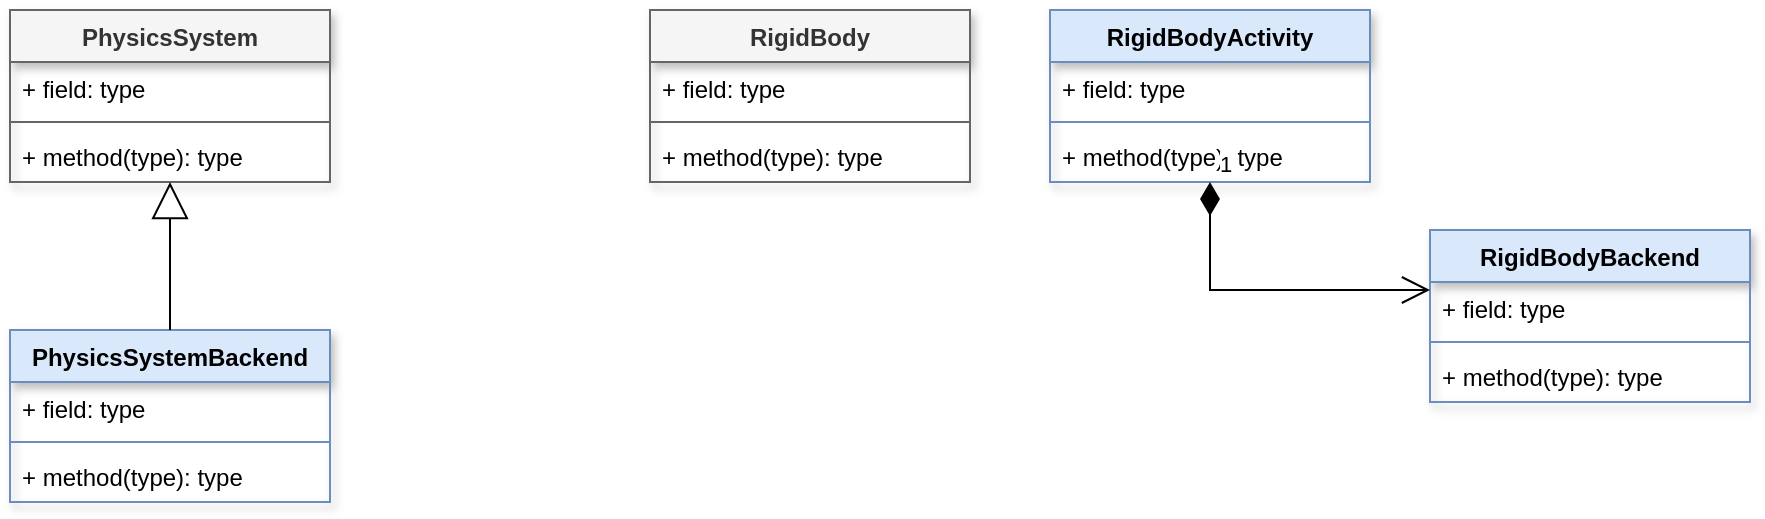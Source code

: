<mxfile version="20.6.2" type="device" pages="2"><diagram id="IqkhqS0OmgUyRAA0ymDU" name="ページ1"><mxGraphModel dx="2526" dy="1250" grid="1" gridSize="10" guides="1" tooltips="1" connect="1" arrows="1" fold="1" page="1" pageScale="1" pageWidth="4681" pageHeight="3300" math="0" shadow="0"><root><mxCell id="0"/><mxCell id="1" parent="0"/><mxCell id="cXSUUepkn9Y29KgFiq0U-1" value="PhysicsSystem" style="swimlane;fontStyle=1;align=center;verticalAlign=top;childLayout=stackLayout;horizontal=1;startSize=26;horizontalStack=0;resizeParent=1;resizeParentMax=0;resizeLast=0;collapsible=1;marginBottom=0;fillColor=#f5f5f5;fontColor=#333333;strokeColor=#666666;shadow=1;" parent="1" vertex="1"><mxGeometry x="820" y="210" width="160" height="86" as="geometry"/></mxCell><mxCell id="cXSUUepkn9Y29KgFiq0U-2" value="+ field: type" style="text;strokeColor=none;fillColor=none;align=left;verticalAlign=top;rounded=0;shadow=1;spacingLeft=4;spacingRight=4;" parent="cXSUUepkn9Y29KgFiq0U-1" vertex="1"><mxGeometry y="26" width="160" height="26" as="geometry"/></mxCell><mxCell id="cXSUUepkn9Y29KgFiq0U-3" value="" style="line;strokeWidth=1;fillColor=none;align=left;verticalAlign=middle;spacingTop=-1;spacingLeft=3;spacingRight=3;rotatable=0;labelPosition=right;points=[];portConstraint=eastwest;strokeColor=inherit;" parent="cXSUUepkn9Y29KgFiq0U-1" vertex="1"><mxGeometry y="52" width="160" height="8" as="geometry"/></mxCell><mxCell id="cXSUUepkn9Y29KgFiq0U-4" value="+ method(type): type" style="text;strokeColor=none;fillColor=none;align=left;verticalAlign=top;rounded=0;shadow=1;spacingLeft=4;spacingRight=4;" parent="cXSUUepkn9Y29KgFiq0U-1" vertex="1"><mxGeometry y="60" width="160" height="26" as="geometry"/></mxCell><mxCell id="cXSUUepkn9Y29KgFiq0U-5" value="PhysicsSystemBackend" style="swimlane;fontStyle=1;align=center;verticalAlign=top;childLayout=stackLayout;horizontal=1;startSize=26;horizontalStack=0;resizeParent=1;resizeParentMax=0;resizeLast=0;collapsible=1;marginBottom=0;fillColor=#dae8fc;strokeColor=#6c8ebf;shadow=1;" parent="1" vertex="1"><mxGeometry x="820" y="370" width="160" height="86" as="geometry"/></mxCell><mxCell id="cXSUUepkn9Y29KgFiq0U-6" value="+ field: type" style="text;strokeColor=none;fillColor=none;align=left;verticalAlign=top;rounded=0;shadow=1;spacingLeft=4;spacingRight=4;" parent="cXSUUepkn9Y29KgFiq0U-5" vertex="1"><mxGeometry y="26" width="160" height="26" as="geometry"/></mxCell><mxCell id="cXSUUepkn9Y29KgFiq0U-7" value="" style="line;strokeWidth=1;fillColor=none;align=left;verticalAlign=middle;spacingTop=-1;spacingLeft=3;spacingRight=3;rotatable=0;labelPosition=right;points=[];portConstraint=eastwest;strokeColor=inherit;" parent="cXSUUepkn9Y29KgFiq0U-5" vertex="1"><mxGeometry y="52" width="160" height="8" as="geometry"/></mxCell><mxCell id="cXSUUepkn9Y29KgFiq0U-8" value="+ method(type): type" style="text;strokeColor=none;fillColor=none;align=left;verticalAlign=top;rounded=0;shadow=1;spacingLeft=4;spacingRight=4;" parent="cXSUUepkn9Y29KgFiq0U-5" vertex="1"><mxGeometry y="60" width="160" height="26" as="geometry"/></mxCell><mxCell id="cXSUUepkn9Y29KgFiq0U-9" value="RigidBody" style="swimlane;fontStyle=1;align=center;verticalAlign=top;childLayout=stackLayout;horizontal=1;startSize=26;horizontalStack=0;resizeParent=1;resizeParentMax=0;resizeLast=0;collapsible=1;marginBottom=0;fillColor=#f5f5f5;fontColor=#333333;strokeColor=#666666;shadow=1;" parent="1" vertex="1"><mxGeometry x="1140" y="210" width="160" height="86" as="geometry"/></mxCell><mxCell id="cXSUUepkn9Y29KgFiq0U-10" value="+ field: type" style="text;strokeColor=none;fillColor=none;align=left;verticalAlign=top;rounded=0;shadow=1;spacingLeft=4;spacingRight=4;" parent="cXSUUepkn9Y29KgFiq0U-9" vertex="1"><mxGeometry y="26" width="160" height="26" as="geometry"/></mxCell><mxCell id="cXSUUepkn9Y29KgFiq0U-11" value="" style="line;strokeWidth=1;fillColor=none;align=left;verticalAlign=middle;spacingTop=-1;spacingLeft=3;spacingRight=3;rotatable=0;labelPosition=right;points=[];portConstraint=eastwest;strokeColor=inherit;" parent="cXSUUepkn9Y29KgFiq0U-9" vertex="1"><mxGeometry y="52" width="160" height="8" as="geometry"/></mxCell><mxCell id="cXSUUepkn9Y29KgFiq0U-12" value="+ method(type): type" style="text;strokeColor=none;fillColor=none;align=left;verticalAlign=top;rounded=0;shadow=1;spacingLeft=4;spacingRight=4;" parent="cXSUUepkn9Y29KgFiq0U-9" vertex="1"><mxGeometry y="60" width="160" height="26" as="geometry"/></mxCell><mxCell id="wSNeCSm7eT7uWOj1_jgg-1" value="" style="endArrow=block;endSize=16;endFill=0;html=1;rounded=0;" edge="1" parent="1" source="cXSUUepkn9Y29KgFiq0U-5" target="cXSUUepkn9Y29KgFiq0U-1"><mxGeometry width="160" relative="1" as="geometry"><mxPoint x="1190" y="540" as="sourcePoint"/><mxPoint x="1350" y="540" as="targetPoint"/></mxGeometry></mxCell><mxCell id="wSNeCSm7eT7uWOj1_jgg-2" value="RigidBodyBackend" style="swimlane;fontStyle=1;align=center;verticalAlign=top;childLayout=stackLayout;horizontal=1;startSize=26;horizontalStack=0;resizeParent=1;resizeParentMax=0;resizeLast=0;collapsible=1;marginBottom=0;fillColor=#dae8fc;strokeColor=#6c8ebf;shadow=1;" vertex="1" parent="1"><mxGeometry x="1530" y="320" width="160" height="86" as="geometry"/></mxCell><mxCell id="wSNeCSm7eT7uWOj1_jgg-3" value="+ field: type" style="text;strokeColor=none;fillColor=none;align=left;verticalAlign=top;rounded=0;shadow=1;spacingLeft=4;spacingRight=4;" vertex="1" parent="wSNeCSm7eT7uWOj1_jgg-2"><mxGeometry y="26" width="160" height="26" as="geometry"/></mxCell><mxCell id="wSNeCSm7eT7uWOj1_jgg-4" value="" style="line;strokeWidth=1;fillColor=none;align=left;verticalAlign=middle;spacingTop=-1;spacingLeft=3;spacingRight=3;rotatable=0;labelPosition=right;points=[];portConstraint=eastwest;strokeColor=inherit;" vertex="1" parent="wSNeCSm7eT7uWOj1_jgg-2"><mxGeometry y="52" width="160" height="8" as="geometry"/></mxCell><mxCell id="wSNeCSm7eT7uWOj1_jgg-5" value="+ method(type): type" style="text;strokeColor=none;fillColor=none;align=left;verticalAlign=top;rounded=0;shadow=1;spacingLeft=4;spacingRight=4;" vertex="1" parent="wSNeCSm7eT7uWOj1_jgg-2"><mxGeometry y="60" width="160" height="26" as="geometry"/></mxCell><mxCell id="wSNeCSm7eT7uWOj1_jgg-6" value="RigidBodyActivity" style="swimlane;fontStyle=1;align=center;verticalAlign=top;childLayout=stackLayout;horizontal=1;startSize=26;horizontalStack=0;resizeParent=1;resizeParentMax=0;resizeLast=0;collapsible=1;marginBottom=0;fillColor=#dae8fc;strokeColor=#6c8ebf;shadow=1;" vertex="1" parent="1"><mxGeometry x="1340" y="210" width="160" height="86" as="geometry"/></mxCell><mxCell id="wSNeCSm7eT7uWOj1_jgg-7" value="+ field: type" style="text;strokeColor=none;fillColor=none;align=left;verticalAlign=top;rounded=0;shadow=1;spacingLeft=4;spacingRight=4;" vertex="1" parent="wSNeCSm7eT7uWOj1_jgg-6"><mxGeometry y="26" width="160" height="26" as="geometry"/></mxCell><mxCell id="wSNeCSm7eT7uWOj1_jgg-8" value="" style="line;strokeWidth=1;fillColor=none;align=left;verticalAlign=middle;spacingTop=-1;spacingLeft=3;spacingRight=3;rotatable=0;labelPosition=right;points=[];portConstraint=eastwest;strokeColor=inherit;" vertex="1" parent="wSNeCSm7eT7uWOj1_jgg-6"><mxGeometry y="52" width="160" height="8" as="geometry"/></mxCell><mxCell id="wSNeCSm7eT7uWOj1_jgg-9" value="+ method(type): type" style="text;strokeColor=none;fillColor=none;align=left;verticalAlign=top;rounded=0;shadow=1;spacingLeft=4;spacingRight=4;" vertex="1" parent="wSNeCSm7eT7uWOj1_jgg-6"><mxGeometry y="60" width="160" height="26" as="geometry"/></mxCell><mxCell id="wSNeCSm7eT7uWOj1_jgg-10" value="1" style="endArrow=open;html=1;endSize=12;startArrow=diamondThin;startSize=14;startFill=1;edgeStyle=orthogonalEdgeStyle;align=left;verticalAlign=bottom;rounded=0;" edge="1" parent="1" source="wSNeCSm7eT7uWOj1_jgg-6" target="wSNeCSm7eT7uWOj1_jgg-2"><mxGeometry x="-1" y="3" relative="1" as="geometry"><mxPoint x="1320" y="360" as="sourcePoint"/><mxPoint x="1660" y="210" as="targetPoint"/><Array as="points"><mxPoint x="1420" y="350"/></Array></mxGeometry></mxCell></root></mxGraphModel></diagram><diagram id="9tf7_e6yrgVH5PHOfxg3" name="ページ2"><mxGraphModel dx="2526" dy="1250" grid="1" gridSize="10" guides="1" tooltips="1" connect="1" arrows="1" fold="1" page="1" pageScale="1" pageWidth="4681" pageHeight="3300" math="0" shadow="0"><root><mxCell id="0"/><mxCell id="1" parent="0"/><mxCell id="XNxxLw6vVu87kt-SNbGp-5" value="World Step" style="shape=rect;html=1;rounded=1;strokeWidth=2;verticalAlign=top;whiteSpace=wrap;align=center;" vertex="1" parent="1"><mxGeometry x="880" y="410" width="240" height="520" as="geometry"/></mxCell><mxCell id="XNxxLw6vVu87kt-SNbGp-1" value="Update the world trfm." style="shape=rect;html=1;rounded=1;whiteSpace=wrap;align=center;" vertex="1" parent="1"><mxGeometry x="640" y="1010" width="160" height="50" as="geometry"/></mxCell><mxCell id="XNxxLw6vVu87kt-SNbGp-2" value="Update physics system." style="shape=rect;html=1;rounded=1;whiteSpace=wrap;align=center;" vertex="1" parent="1"><mxGeometry x="920" y="450" width="160" height="50" as="geometry"/></mxCell><mxCell id="XNxxLw6vVu87kt-SNbGp-3" value="Frame Begin." style="shape=rect;html=1;rounded=1;whiteSpace=wrap;align=center;" vertex="1" parent="1"><mxGeometry x="630" y="310" width="160" height="50" as="geometry"/></mxCell><mxCell id="XNxxLw6vVu87kt-SNbGp-4" value="Frame End." style="shape=rect;html=1;rounded=1;whiteSpace=wrap;align=center;" vertex="1" parent="1"><mxGeometry x="640" y="1100" width="160" height="50" as="geometry"/></mxCell></root></mxGraphModel></diagram></mxfile>